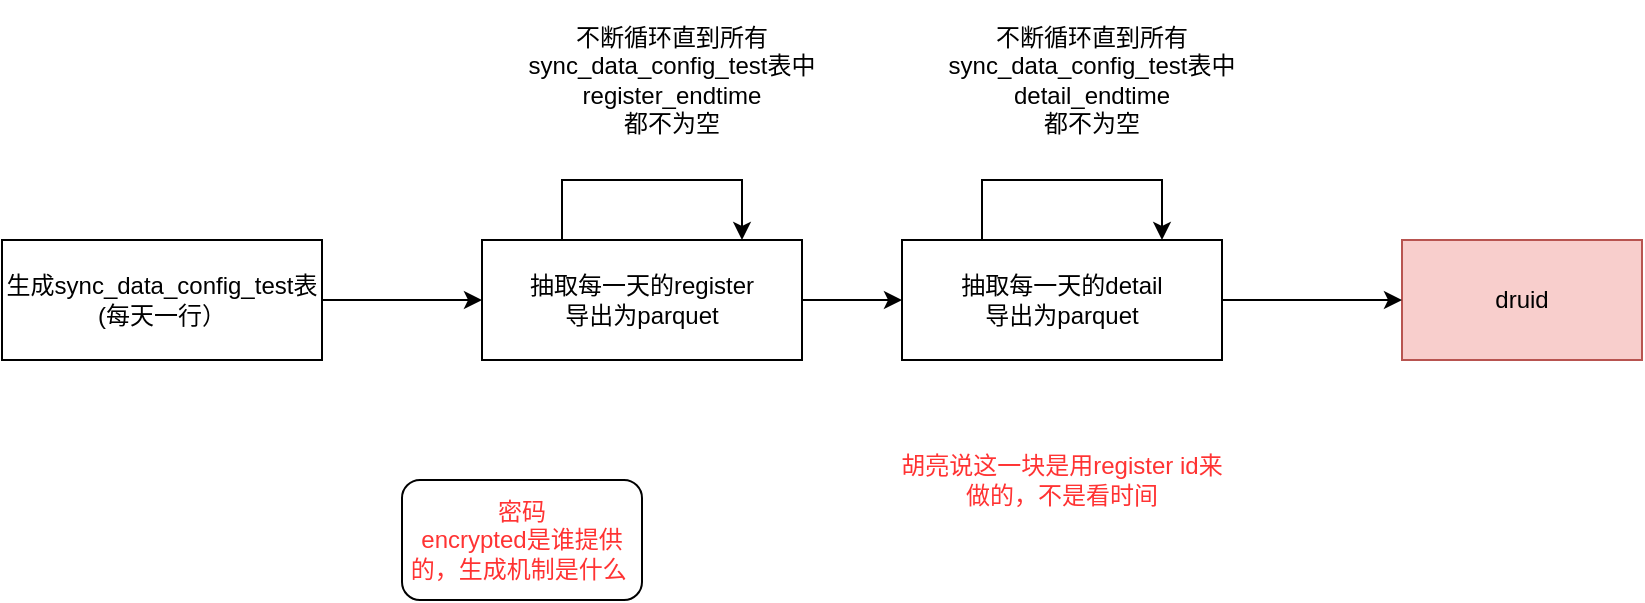 <mxfile version="20.2.3" type="github">
  <diagram id="N3gfBGc6Io_THRg1uLZF" name="第 1 页">
    <mxGraphModel dx="1106" dy="1520" grid="1" gridSize="10" guides="1" tooltips="1" connect="1" arrows="1" fold="1" page="1" pageScale="1" pageWidth="850" pageHeight="1100" math="0" shadow="0">
      <root>
        <mxCell id="0" />
        <mxCell id="1" parent="0" />
        <mxCell id="135BFx68nIQ9wBFozfgj-1" value="生成sync_data_config_test&lt;span style=&quot;background-color: initial;&quot;&gt;表(每天一行）&lt;/span&gt;" style="rounded=0;whiteSpace=wrap;html=1;" vertex="1" parent="1">
          <mxGeometry x="50" y="410" width="160" height="60" as="geometry" />
        </mxCell>
        <mxCell id="135BFx68nIQ9wBFozfgj-2" value="抽取每一天的register&lt;br&gt;导出为parquet" style="rounded=0;whiteSpace=wrap;html=1;" vertex="1" parent="1">
          <mxGeometry x="290" y="410" width="160" height="60" as="geometry" />
        </mxCell>
        <mxCell id="135BFx68nIQ9wBFozfgj-3" value="" style="endArrow=classic;html=1;rounded=0;exitX=1;exitY=0.5;exitDx=0;exitDy=0;entryX=0;entryY=0.5;entryDx=0;entryDy=0;" edge="1" parent="1" source="135BFx68nIQ9wBFozfgj-1" target="135BFx68nIQ9wBFozfgj-2">
          <mxGeometry width="50" height="50" relative="1" as="geometry">
            <mxPoint x="400" y="430" as="sourcePoint" />
            <mxPoint x="450" y="380" as="targetPoint" />
          </mxGeometry>
        </mxCell>
        <mxCell id="135BFx68nIQ9wBFozfgj-4" value="" style="edgeStyle=elbowEdgeStyle;elbow=vertical;endArrow=classic;html=1;rounded=0;exitX=0.25;exitY=0;exitDx=0;exitDy=0;" edge="1" parent="1" source="135BFx68nIQ9wBFozfgj-2">
          <mxGeometry width="50" height="50" relative="1" as="geometry">
            <mxPoint x="400" y="430" as="sourcePoint" />
            <mxPoint x="420" y="410" as="targetPoint" />
            <Array as="points">
              <mxPoint x="480" y="380" />
              <mxPoint x="480" y="530" />
              <mxPoint x="540" y="460" />
              <mxPoint x="410" y="370" />
              <mxPoint x="560" y="500" />
            </Array>
          </mxGeometry>
        </mxCell>
        <mxCell id="135BFx68nIQ9wBFozfgj-5" value="不断循环直到所有sync_data_config_test表中register_endtime&lt;br&gt;都不为空" style="text;html=1;strokeColor=none;fillColor=none;align=center;verticalAlign=middle;whiteSpace=wrap;rounded=0;" vertex="1" parent="1">
          <mxGeometry x="310" y="290" width="150" height="80" as="geometry" />
        </mxCell>
        <mxCell id="135BFx68nIQ9wBFozfgj-6" value="抽取每一天的detail&lt;br&gt;导出为parquet" style="rounded=0;whiteSpace=wrap;html=1;" vertex="1" parent="1">
          <mxGeometry x="500" y="410" width="160" height="60" as="geometry" />
        </mxCell>
        <mxCell id="135BFx68nIQ9wBFozfgj-7" value="" style="edgeStyle=elbowEdgeStyle;elbow=vertical;endArrow=classic;html=1;rounded=0;exitX=0.25;exitY=0;exitDx=0;exitDy=0;" edge="1" parent="1" source="135BFx68nIQ9wBFozfgj-6">
          <mxGeometry width="50" height="50" relative="1" as="geometry">
            <mxPoint x="610" y="430" as="sourcePoint" />
            <mxPoint x="630" y="410" as="targetPoint" />
            <Array as="points">
              <mxPoint x="690" y="380" />
              <mxPoint x="690" y="530" />
              <mxPoint x="750" y="460" />
              <mxPoint x="620" y="370" />
              <mxPoint x="770" y="500" />
            </Array>
          </mxGeometry>
        </mxCell>
        <mxCell id="135BFx68nIQ9wBFozfgj-8" value="不断循环直到所有sync_data_config_test表中detail_endtime&lt;br&gt;都不为空" style="text;html=1;strokeColor=none;fillColor=none;align=center;verticalAlign=middle;whiteSpace=wrap;rounded=0;" vertex="1" parent="1">
          <mxGeometry x="520" y="290" width="150" height="80" as="geometry" />
        </mxCell>
        <mxCell id="135BFx68nIQ9wBFozfgj-9" value="" style="endArrow=classic;html=1;rounded=0;entryX=0;entryY=0.5;entryDx=0;entryDy=0;exitX=1;exitY=0.5;exitDx=0;exitDy=0;" edge="1" parent="1" source="135BFx68nIQ9wBFozfgj-2" target="135BFx68nIQ9wBFozfgj-6">
          <mxGeometry width="50" height="50" relative="1" as="geometry">
            <mxPoint x="400" y="390" as="sourcePoint" />
            <mxPoint x="450" y="340" as="targetPoint" />
          </mxGeometry>
        </mxCell>
        <mxCell id="135BFx68nIQ9wBFozfgj-10" value="druid" style="rounded=0;whiteSpace=wrap;html=1;fillColor=#f8cecc;strokeColor=#b85450;" vertex="1" parent="1">
          <mxGeometry x="750" y="410" width="120" height="60" as="geometry" />
        </mxCell>
        <mxCell id="135BFx68nIQ9wBFozfgj-11" value="" style="endArrow=classic;html=1;rounded=0;entryX=0;entryY=0.5;entryDx=0;entryDy=0;exitX=1;exitY=0.5;exitDx=0;exitDy=0;" edge="1" parent="1" source="135BFx68nIQ9wBFozfgj-6" target="135BFx68nIQ9wBFozfgj-10">
          <mxGeometry width="50" height="50" relative="1" as="geometry">
            <mxPoint x="400" y="390" as="sourcePoint" />
            <mxPoint x="450" y="340" as="targetPoint" />
          </mxGeometry>
        </mxCell>
        <mxCell id="135BFx68nIQ9wBFozfgj-12" value="胡亮说这一块是用register id来做的，不是看时间" style="text;html=1;strokeColor=none;fillColor=none;align=center;verticalAlign=middle;whiteSpace=wrap;rounded=0;fontColor=#FF3333;" vertex="1" parent="1">
          <mxGeometry x="495" y="490" width="170" height="80" as="geometry" />
        </mxCell>
        <mxCell id="135BFx68nIQ9wBFozfgj-14" value="密码&lt;br&gt;encrypted是谁提供的，生成机制是什么&amp;nbsp;" style="rounded=1;whiteSpace=wrap;html=1;fontColor=#FF3333;" vertex="1" parent="1">
          <mxGeometry x="250" y="530" width="120" height="60" as="geometry" />
        </mxCell>
      </root>
    </mxGraphModel>
  </diagram>
</mxfile>
